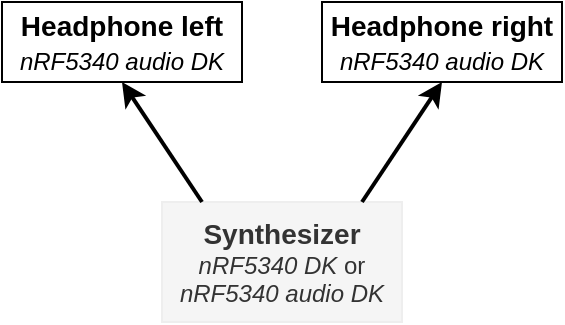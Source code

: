 <mxfile version="20.8.3" type="github">
  <diagram id="SZc83_MyZ55cI5UaisjV" name="Page-1">
    <mxGraphModel dx="902" dy="553" grid="1" gridSize="10" guides="1" tooltips="1" connect="1" arrows="1" fold="1" page="1" pageScale="1" pageWidth="850" pageHeight="1100" math="0" shadow="0">
      <root>
        <mxCell id="0" />
        <mxCell id="1" parent="0" />
        <mxCell id="zaWjKZagfPh_9oE9kp7t-2" value="&lt;b&gt;&lt;font style=&quot;font-size: 14px;&quot;&gt;Synthesizer&lt;/font&gt;&lt;/b&gt;&lt;br&gt;&lt;i&gt;nRF5340 DK&lt;/i&gt; or &lt;i&gt;nRF5340 audio DK&lt;/i&gt;" style="rounded=0;whiteSpace=wrap;html=1;fillColor=#f5f5f5;fontColor=#333333;strokeColor=#EEEEEE;" vertex="1" parent="1">
          <mxGeometry x="320" y="180" width="120" height="60" as="geometry" />
        </mxCell>
        <mxCell id="zaWjKZagfPh_9oE9kp7t-3" value="&lt;b&gt;Headphone right&lt;/b&gt;&lt;br&gt;&lt;font style=&quot;font-size: 12px;&quot;&gt;&lt;i&gt;nRF5340 audio DK&lt;/i&gt;&lt;/font&gt;" style="rounded=0;whiteSpace=wrap;html=1;fontSize=14;" vertex="1" parent="1">
          <mxGeometry x="400" y="80" width="120" height="40" as="geometry" />
        </mxCell>
        <mxCell id="zaWjKZagfPh_9oE9kp7t-4" value="&lt;b&gt;Headphone left&lt;/b&gt;&lt;br&gt;&lt;font style=&quot;font-size: 12px;&quot;&gt;&lt;i&gt;nRF5340 audio DK&lt;/i&gt;&lt;/font&gt;" style="rounded=0;whiteSpace=wrap;html=1;fontSize=14;" vertex="1" parent="1">
          <mxGeometry x="240" y="80" width="120" height="40" as="geometry" />
        </mxCell>
        <mxCell id="zaWjKZagfPh_9oE9kp7t-5" value="" style="endArrow=classic;html=1;rounded=0;fontSize=12;entryX=0.5;entryY=1;entryDx=0;entryDy=0;strokeWidth=2;" edge="1" parent="1" target="zaWjKZagfPh_9oE9kp7t-4">
          <mxGeometry width="50" height="50" relative="1" as="geometry">
            <mxPoint x="340" y="180" as="sourcePoint" />
            <mxPoint x="390" y="130" as="targetPoint" />
          </mxGeometry>
        </mxCell>
        <mxCell id="zaWjKZagfPh_9oE9kp7t-6" value="" style="endArrow=classic;html=1;rounded=0;fontSize=12;entryX=0.5;entryY=1;entryDx=0;entryDy=0;strokeWidth=2;" edge="1" parent="1" target="zaWjKZagfPh_9oE9kp7t-3">
          <mxGeometry width="50" height="50" relative="1" as="geometry">
            <mxPoint x="420" y="180" as="sourcePoint" />
            <mxPoint x="470" y="130" as="targetPoint" />
          </mxGeometry>
        </mxCell>
      </root>
    </mxGraphModel>
  </diagram>
</mxfile>
